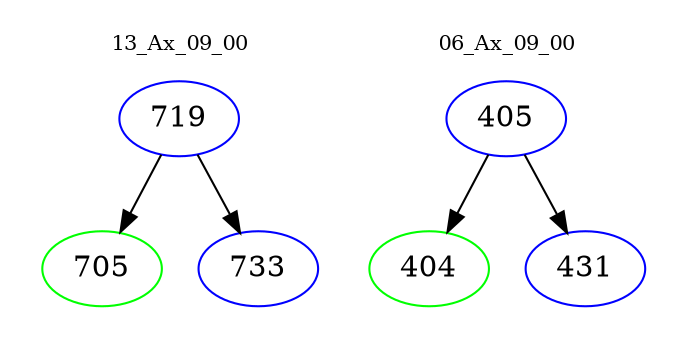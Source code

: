 digraph{
subgraph cluster_0 {
color = white
label = "13_Ax_09_00";
fontsize=10;
T0_719 [label="719", color="blue"]
T0_719 -> T0_705 [color="black"]
T0_705 [label="705", color="green"]
T0_719 -> T0_733 [color="black"]
T0_733 [label="733", color="blue"]
}
subgraph cluster_1 {
color = white
label = "06_Ax_09_00";
fontsize=10;
T1_405 [label="405", color="blue"]
T1_405 -> T1_404 [color="black"]
T1_404 [label="404", color="green"]
T1_405 -> T1_431 [color="black"]
T1_431 [label="431", color="blue"]
}
}
